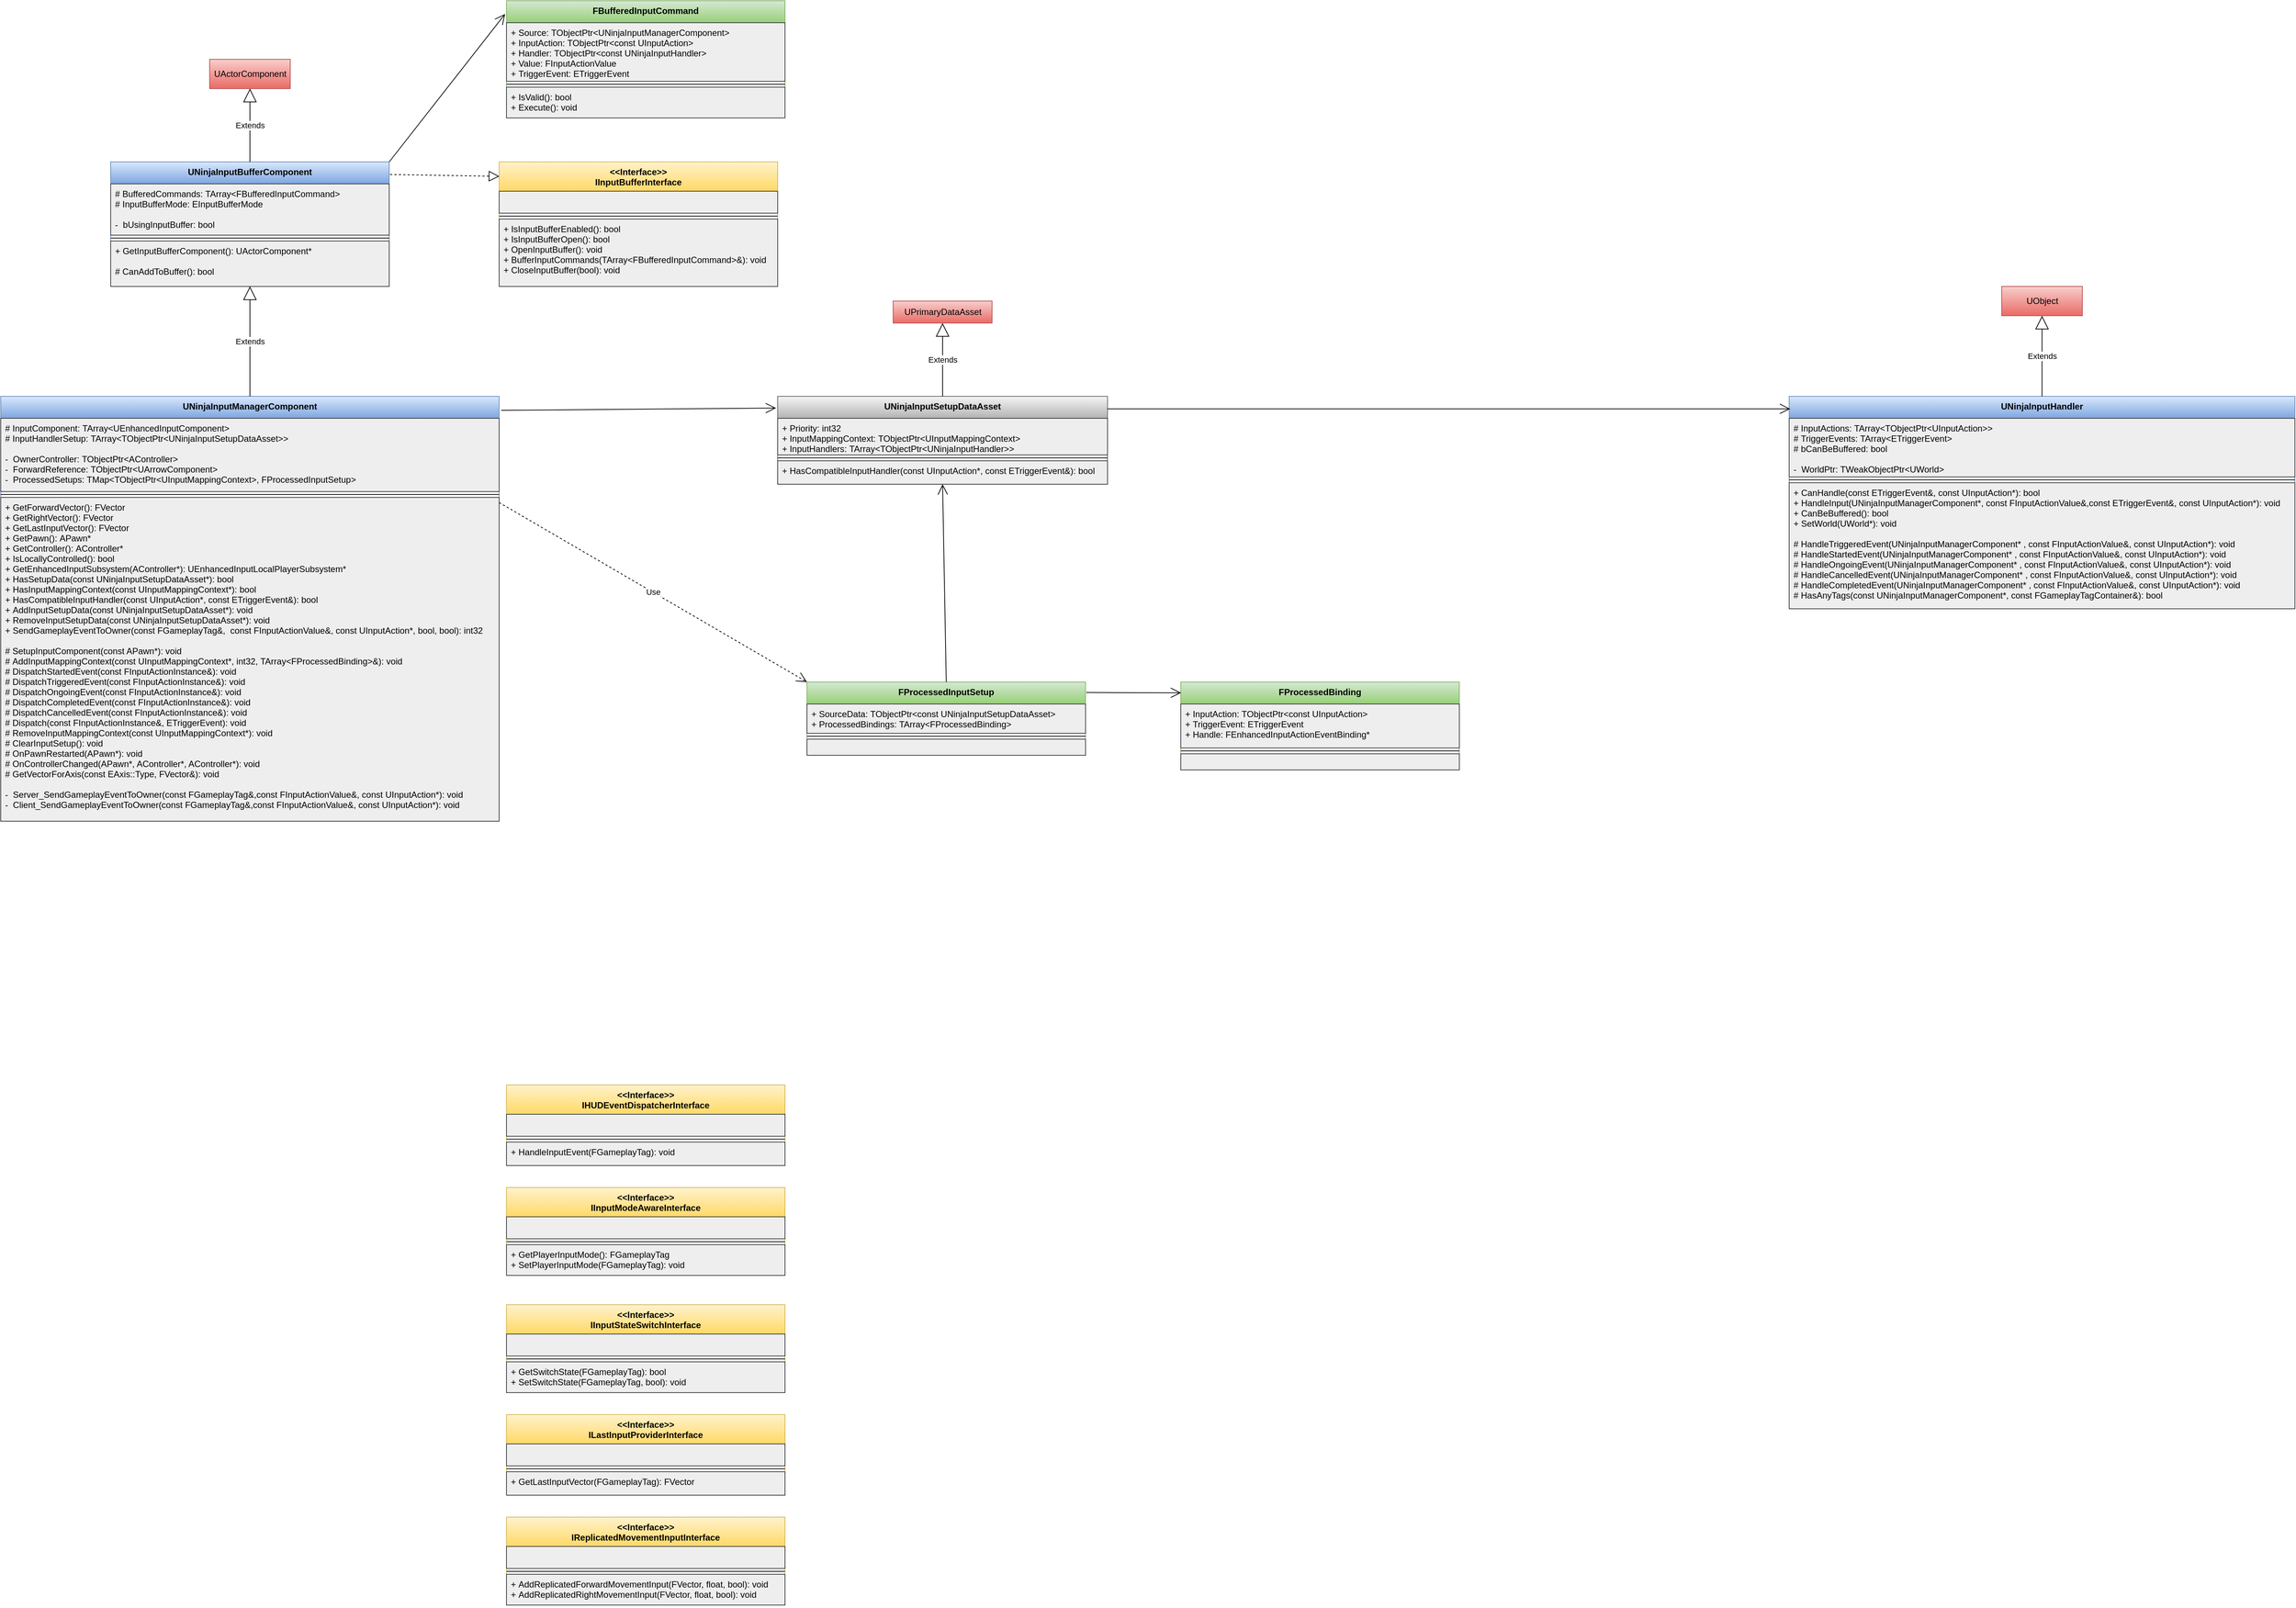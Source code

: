 <mxfile version="13.9.9" type="device"><diagram id="SGkdh66QLik4BL9ji5Sk" name="第 1 页"><mxGraphModel dx="886" dy="507" grid="1" gridSize="10" guides="1" tooltips="1" connect="1" arrows="1" fold="1" page="1" pageScale="1" pageWidth="827" pageHeight="1169" math="0" shadow="0"><root><mxCell id="0"/><mxCell id="1" parent="0"/><mxCell id="UU5S2JnX_ALUV_CysvJ4-1" value="UNinjaInputBufferComponent" style="swimlane;fontStyle=1;align=center;verticalAlign=top;childLayout=stackLayout;horizontal=1;startSize=30;horizontalStack=0;resizeParent=1;resizeParentMax=0;resizeLast=0;collapsible=1;marginBottom=0;gradientColor=#7ea6e0;fillColor=#dae8fc;strokeColor=#6c8ebf;" vertex="1" parent="1"><mxGeometry x="220" y="490" width="380" height="170" as="geometry"/></mxCell><mxCell id="UU5S2JnX_ALUV_CysvJ4-2" value="# BufferedCommands: TArray&lt;FBufferedInputCommand&gt;&#10;# InputBufferMode: EInputBufferMode&#10;&#10;-  bUsingInputBuffer: bool" style="text;align=left;verticalAlign=top;spacingLeft=4;spacingRight=4;overflow=hidden;rotatable=0;points=[[0,0.5],[1,0.5]];portConstraint=eastwest;fillColor=#eeeeee;strokeColor=#36393d;" vertex="1" parent="UU5S2JnX_ALUV_CysvJ4-1"><mxGeometry y="30" width="380" height="70" as="geometry"/></mxCell><mxCell id="UU5S2JnX_ALUV_CysvJ4-3" value="" style="line;strokeWidth=1;fillColor=none;align=left;verticalAlign=middle;spacingTop=-1;spacingLeft=3;spacingRight=3;rotatable=0;labelPosition=right;points=[];portConstraint=eastwest;" vertex="1" parent="UU5S2JnX_ALUV_CysvJ4-1"><mxGeometry y="100" width="380" height="8" as="geometry"/></mxCell><mxCell id="UU5S2JnX_ALUV_CysvJ4-4" value="+ GetInputBufferComponent(): UActorComponent*&#10;&#10;# CanAddToBuffer(): bool&#10;" style="text;strokeColor=#36393d;fillColor=#eeeeee;align=left;verticalAlign=top;spacingLeft=4;spacingRight=4;overflow=hidden;rotatable=0;points=[[0,0.5],[1,0.5]];portConstraint=eastwest;" vertex="1" parent="UU5S2JnX_ALUV_CysvJ4-1"><mxGeometry y="108" width="380" height="62" as="geometry"/></mxCell><mxCell id="UU5S2JnX_ALUV_CysvJ4-9" value="" style="endArrow=block;dashed=1;endFill=0;endSize=12;html=1;entryX=0.001;entryY=0.116;entryDx=0;entryDy=0;entryPerimeter=0;exitX=1.003;exitY=0.101;exitDx=0;exitDy=0;exitPerimeter=0;" edge="1" parent="1" source="UU5S2JnX_ALUV_CysvJ4-1" target="UU5S2JnX_ALUV_CysvJ4-51"><mxGeometry width="160" relative="1" as="geometry"><mxPoint x="480" y="670" as="sourcePoint"/><mxPoint x="699.24" y="508" as="targetPoint"/></mxGeometry></mxCell><mxCell id="UU5S2JnX_ALUV_CysvJ4-12" value="UActorComponent" style="html=1;gradientColor=#ea6b66;fillColor=#f8cecc;strokeColor=#b85450;" vertex="1" parent="1"><mxGeometry x="355" y="350" width="110" height="40" as="geometry"/></mxCell><mxCell id="UU5S2JnX_ALUV_CysvJ4-13" value="Extends" style="endArrow=block;endSize=16;endFill=0;html=1;entryX=0.5;entryY=1;entryDx=0;entryDy=0;exitX=0.5;exitY=0;exitDx=0;exitDy=0;" edge="1" parent="1" source="UU5S2JnX_ALUV_CysvJ4-1" target="UU5S2JnX_ALUV_CysvJ4-12"><mxGeometry width="160" relative="1" as="geometry"><mxPoint x="270" y="440" as="sourcePoint"/><mxPoint x="430" y="440" as="targetPoint"/></mxGeometry></mxCell><mxCell id="UU5S2JnX_ALUV_CysvJ4-15" value="UNinjaInputManagerComponent" style="swimlane;fontStyle=1;align=center;verticalAlign=top;childLayout=stackLayout;horizontal=1;startSize=30;horizontalStack=0;resizeParent=1;resizeParentMax=0;resizeLast=0;collapsible=1;marginBottom=0;gradientColor=#7ea6e0;fillColor=#dae8fc;strokeColor=#6c8ebf;" vertex="1" parent="1"><mxGeometry x="70" y="810" width="680" height="580" as="geometry"/></mxCell><mxCell id="UU5S2JnX_ALUV_CysvJ4-16" value="# InputComponent: TArray&lt;UEnhancedInputComponent&gt;&#10;# InputHandlerSetup: TArray&lt;TObjectPtr&lt;UNinjaInputSetupDataAsset&gt;&gt;&#10;&#10;-  OwnerController: TObjectPtr&lt;AController&gt;&#10;-  ForwardReference: TObjectPtr&lt;UArrowComponent&gt;&#10;-  ProcessedSetups: TMap&lt;TObjectPtr&lt;UInputMappingContext&gt;, FProcessedInputSetup&gt;" style="text;align=left;verticalAlign=top;spacingLeft=4;spacingRight=4;overflow=hidden;rotatable=0;points=[[0,0.5],[1,0.5]];portConstraint=eastwest;fillColor=#eeeeee;strokeColor=#36393d;" vertex="1" parent="UU5S2JnX_ALUV_CysvJ4-15"><mxGeometry y="30" width="680" height="100" as="geometry"/></mxCell><mxCell id="UU5S2JnX_ALUV_CysvJ4-17" value="" style="line;strokeWidth=1;fillColor=none;align=left;verticalAlign=middle;spacingTop=-1;spacingLeft=3;spacingRight=3;rotatable=0;labelPosition=right;points=[];portConstraint=eastwest;" vertex="1" parent="UU5S2JnX_ALUV_CysvJ4-15"><mxGeometry y="130" width="680" height="8" as="geometry"/></mxCell><mxCell id="UU5S2JnX_ALUV_CysvJ4-18" value="+ GetForwardVector(): FVector&#10;+ GetRightVector(): FVector&#10;+ GetLastInputVector(): FVector&#10;+ GetPawn(): APawn*&#10;+ GetController(): AController*&#10;+ IsLocallyControlled(): bool&#10;+ GetEnhancedInputSubsystem(AController*): UEnhancedInputLocalPlayerSubsystem*&#10;+ HasSetupData(const UNinjaInputSetupDataAsset*): bool&#10;+ HasInputMappingContext(const UInputMappingContext*): bool&#10;+ HasCompatibleInputHandler(const UInputAction*, const ETriggerEvent&amp;): bool&#10;+ AddInputSetupData(const UNinjaInputSetupDataAsset*): void&#10;+ RemoveInputSetupData(const UNinjaInputSetupDataAsset*): void&#10;+ SendGameplayEventToOwner(const FGameplayTag&amp;,  const FInputActionValue&amp;, const UInputAction*, bool, bool): int32&#10;&#10;# SetupInputComponent(const APawn*): void&#10;# AddInputMappingContext(const UInputMappingContext*, int32, TArray&lt;FProcessedBinding&gt;&amp;): void&#10;# DispatchStartedEvent(const FInputActionInstance&amp;): void&#10;# DispatchTriggeredEvent(const FInputActionInstance&amp;): void&#10;# DispatchOngoingEvent(const FInputActionInstance&amp;): void&#10;# DispatchCompletedEvent(const FInputActionInstance&amp;): void&#10;# DispatchCancelledEvent(const FInputActionInstance&amp;): void&#10;# Dispatch(const FInputActionInstance&amp;, ETriggerEvent): void&#10;# RemoveInputMappingContext(const UInputMappingContext*): void&#10;# ClearInputSetup(): void&#10;# OnPawnRestarted(APawn*): void&#10;# OnControllerChanged(APawn*, AController*, AController*): void&#10;# GetVectorForAxis(const EAxis::Type, FVector&amp;): void&#10;&#10;-  Server_SendGameplayEventToOwner(const FGameplayTag&amp;,const FInputActionValue&amp;, const UInputAction*): void&#10;-  Client_SendGameplayEventToOwner(const FGameplayTag&amp;,const FInputActionValue&amp;, const UInputAction*): void&#10;" style="text;strokeColor=#36393d;fillColor=#eeeeee;align=left;verticalAlign=top;spacingLeft=4;spacingRight=4;overflow=hidden;rotatable=0;points=[[0,0.5],[1,0.5]];portConstraint=eastwest;" vertex="1" parent="UU5S2JnX_ALUV_CysvJ4-15"><mxGeometry y="138" width="680" height="442" as="geometry"/></mxCell><mxCell id="UU5S2JnX_ALUV_CysvJ4-19" value="Extends" style="endArrow=block;endSize=16;endFill=0;html=1;entryX=0.5;entryY=1;entryDx=0;entryDy=0;exitX=0.5;exitY=0;exitDx=0;exitDy=0;" edge="1" parent="1" source="UU5S2JnX_ALUV_CysvJ4-15" target="UU5S2JnX_ALUV_CysvJ4-1"><mxGeometry width="160" relative="1" as="geometry"><mxPoint x="320" y="750" as="sourcePoint"/><mxPoint x="480" y="750" as="targetPoint"/></mxGeometry></mxCell><mxCell id="UU5S2JnX_ALUV_CysvJ4-20" value="UNinjaInputHandler" style="swimlane;fontStyle=1;align=center;verticalAlign=top;childLayout=stackLayout;horizontal=1;startSize=30;horizontalStack=0;resizeParent=1;resizeParentMax=0;resizeLast=0;collapsible=1;marginBottom=0;gradientColor=#7ea6e0;fillColor=#dae8fc;strokeColor=#6c8ebf;" vertex="1" parent="1"><mxGeometry x="2510" y="810" width="690" height="290" as="geometry"/></mxCell><mxCell id="UU5S2JnX_ALUV_CysvJ4-21" value="# InputActions: TArray&lt;TObjectPtr&lt;UInputAction&gt;&gt;&#10;# TriggerEvents: TArray&lt;ETriggerEvent&gt;&#10;# bCanBeBuffered: bool&#10;&#10;-  WorldPtr: TWeakObjectPtr&lt;UWorld&gt;" style="text;align=left;verticalAlign=top;spacingLeft=4;spacingRight=4;overflow=hidden;rotatable=0;points=[[0,0.5],[1,0.5]];portConstraint=eastwest;fillColor=#eeeeee;strokeColor=#36393d;" vertex="1" parent="UU5S2JnX_ALUV_CysvJ4-20"><mxGeometry y="30" width="690" height="80" as="geometry"/></mxCell><mxCell id="UU5S2JnX_ALUV_CysvJ4-22" value="" style="line;strokeWidth=1;fillColor=none;align=left;verticalAlign=middle;spacingTop=-1;spacingLeft=3;spacingRight=3;rotatable=0;labelPosition=right;points=[];portConstraint=eastwest;" vertex="1" parent="UU5S2JnX_ALUV_CysvJ4-20"><mxGeometry y="110" width="690" height="8" as="geometry"/></mxCell><mxCell id="UU5S2JnX_ALUV_CysvJ4-23" value="+ CanHandle(const ETriggerEvent&amp;, const UInputAction*): bool&#10;+ HandleInput(UNinjaInputManagerComponent*, const FInputActionValue&amp;,const ETriggerEvent&amp;, const UInputAction*): void&#10;+ CanBeBuffered(): bool&#10;+ SetWorld(UWorld*): void&#10;&#10;# HandleTriggeredEvent(UNinjaInputManagerComponent* , const FInputActionValue&amp;, const UInputAction*): void&#10;# HandleStartedEvent(UNinjaInputManagerComponent* , const FInputActionValue&amp;, const UInputAction*): void&#10;# HandleOngoingEvent(UNinjaInputManagerComponent* , const FInputActionValue&amp;, const UInputAction*): void&#10;# HandleCancelledEvent(UNinjaInputManagerComponent* , const FInputActionValue&amp;, const UInputAction*): void&#10;# HandleCompletedEvent(UNinjaInputManagerComponent* , const FInputActionValue&amp;, const UInputAction*): void&#10;# HasAnyTags(const UNinjaInputManagerComponent*, const FGameplayTagContainer&amp;): bool" style="text;strokeColor=#36393d;fillColor=#eeeeee;align=left;verticalAlign=top;spacingLeft=4;spacingRight=4;overflow=hidden;rotatable=0;points=[[0,0.5],[1,0.5]];portConstraint=eastwest;" vertex="1" parent="UU5S2JnX_ALUV_CysvJ4-20"><mxGeometry y="118" width="690" height="172" as="geometry"/></mxCell><mxCell id="UU5S2JnX_ALUV_CysvJ4-24" value="UObject" style="html=1;gradientColor=#ea6b66;fillColor=#f8cecc;strokeColor=#b85450;" vertex="1" parent="1"><mxGeometry x="2800" y="660" width="110" height="40" as="geometry"/></mxCell><mxCell id="UU5S2JnX_ALUV_CysvJ4-25" value="Extends" style="endArrow=block;endSize=16;endFill=0;html=1;entryX=0.5;entryY=1;entryDx=0;entryDy=0;exitX=0.5;exitY=0;exitDx=0;exitDy=0;" edge="1" parent="1" source="UU5S2JnX_ALUV_CysvJ4-20" target="UU5S2JnX_ALUV_CysvJ4-24"><mxGeometry width="160" relative="1" as="geometry"><mxPoint x="2765" y="750" as="sourcePoint"/><mxPoint x="2925" y="750" as="targetPoint"/></mxGeometry></mxCell><mxCell id="UU5S2JnX_ALUV_CysvJ4-26" value="FBufferedInputCommand" style="swimlane;fontStyle=1;align=center;verticalAlign=top;childLayout=stackLayout;horizontal=1;startSize=30;horizontalStack=0;resizeParent=1;resizeParentMax=0;resizeLast=0;collapsible=1;marginBottom=0;gradientColor=#97d077;fillColor=#d5e8d4;strokeColor=#82b366;" vertex="1" parent="1"><mxGeometry x="760" y="270" width="380" height="160" as="geometry"/></mxCell><mxCell id="UU5S2JnX_ALUV_CysvJ4-27" value="+ Source: TObjectPtr&lt;UNinjaInputManagerComponent&gt;&#10;+ InputAction: TObjectPtr&lt;const UInputAction&gt;&#10;+ Handler: TObjectPtr&lt;const UNinjaInputHandler&gt;&#10;+ Value: FInputActionValue&#10;+ TriggerEvent: ETriggerEvent" style="text;align=left;verticalAlign=top;spacingLeft=4;spacingRight=4;overflow=hidden;rotatable=0;points=[[0,0.5],[1,0.5]];portConstraint=eastwest;fillColor=#eeeeee;strokeColor=#36393d;" vertex="1" parent="UU5S2JnX_ALUV_CysvJ4-26"><mxGeometry y="30" width="380" height="80" as="geometry"/></mxCell><mxCell id="UU5S2JnX_ALUV_CysvJ4-28" value="" style="line;strokeWidth=1;fillColor=none;align=left;verticalAlign=middle;spacingTop=-1;spacingLeft=3;spacingRight=3;rotatable=0;labelPosition=right;points=[];portConstraint=eastwest;" vertex="1" parent="UU5S2JnX_ALUV_CysvJ4-26"><mxGeometry y="110" width="380" height="8" as="geometry"/></mxCell><mxCell id="UU5S2JnX_ALUV_CysvJ4-29" value="+ IsValid(): bool&#10;+ Execute(): void" style="text;strokeColor=#36393d;fillColor=#eeeeee;align=left;verticalAlign=top;spacingLeft=4;spacingRight=4;overflow=hidden;rotatable=0;points=[[0,0.5],[1,0.5]];portConstraint=eastwest;" vertex="1" parent="UU5S2JnX_ALUV_CysvJ4-26"><mxGeometry y="118" width="380" height="42" as="geometry"/></mxCell><mxCell id="UU5S2JnX_ALUV_CysvJ4-30" value="FProcessedBinding" style="swimlane;fontStyle=1;align=center;verticalAlign=top;childLayout=stackLayout;horizontal=1;startSize=30;horizontalStack=0;resizeParent=1;resizeParentMax=0;resizeLast=0;collapsible=1;marginBottom=0;gradientColor=#97d077;fillColor=#d5e8d4;strokeColor=#82b366;" vertex="1" parent="1"><mxGeometry x="1680" y="1200" width="380" height="120" as="geometry"/></mxCell><mxCell id="UU5S2JnX_ALUV_CysvJ4-31" value="+ InputAction: TObjectPtr&lt;const UInputAction&gt;&#10;+ TriggerEvent: ETriggerEvent&#10;+ Handle: FEnhancedInputActionEventBinding*" style="text;align=left;verticalAlign=top;spacingLeft=4;spacingRight=4;overflow=hidden;rotatable=0;points=[[0,0.5],[1,0.5]];portConstraint=eastwest;fillColor=#eeeeee;strokeColor=#36393d;" vertex="1" parent="UU5S2JnX_ALUV_CysvJ4-30"><mxGeometry y="30" width="380" height="60" as="geometry"/></mxCell><mxCell id="UU5S2JnX_ALUV_CysvJ4-32" value="" style="line;strokeWidth=1;fillColor=none;align=left;verticalAlign=middle;spacingTop=-1;spacingLeft=3;spacingRight=3;rotatable=0;labelPosition=right;points=[];portConstraint=eastwest;" vertex="1" parent="UU5S2JnX_ALUV_CysvJ4-30"><mxGeometry y="90" width="380" height="8" as="geometry"/></mxCell><mxCell id="UU5S2JnX_ALUV_CysvJ4-33" value="" style="text;strokeColor=#36393d;fillColor=#eeeeee;align=left;verticalAlign=top;spacingLeft=4;spacingRight=4;overflow=hidden;rotatable=0;points=[[0,0.5],[1,0.5]];portConstraint=eastwest;" vertex="1" parent="UU5S2JnX_ALUV_CysvJ4-30"><mxGeometry y="98" width="380" height="22" as="geometry"/></mxCell><mxCell id="UU5S2JnX_ALUV_CysvJ4-34" value="FProcessedInputSetup" style="swimlane;fontStyle=1;align=center;verticalAlign=top;childLayout=stackLayout;horizontal=1;startSize=30;horizontalStack=0;resizeParent=1;resizeParentMax=0;resizeLast=0;collapsible=1;marginBottom=0;gradientColor=#97d077;fillColor=#d5e8d4;strokeColor=#82b366;" vertex="1" parent="1"><mxGeometry x="1170" y="1200" width="380" height="100" as="geometry"/></mxCell><mxCell id="UU5S2JnX_ALUV_CysvJ4-35" value="+ SourceData: TObjectPtr&lt;const UNinjaInputSetupDataAsset&gt;&#10;+ ProcessedBindings: TArray&lt;FProcessedBinding&gt;" style="text;align=left;verticalAlign=top;spacingLeft=4;spacingRight=4;overflow=hidden;rotatable=0;points=[[0,0.5],[1,0.5]];portConstraint=eastwest;fillColor=#eeeeee;strokeColor=#36393d;" vertex="1" parent="UU5S2JnX_ALUV_CysvJ4-34"><mxGeometry y="30" width="380" height="40" as="geometry"/></mxCell><mxCell id="UU5S2JnX_ALUV_CysvJ4-36" value="" style="line;strokeWidth=1;fillColor=none;align=left;verticalAlign=middle;spacingTop=-1;spacingLeft=3;spacingRight=3;rotatable=0;labelPosition=right;points=[];portConstraint=eastwest;" vertex="1" parent="UU5S2JnX_ALUV_CysvJ4-34"><mxGeometry y="70" width="380" height="8" as="geometry"/></mxCell><mxCell id="UU5S2JnX_ALUV_CysvJ4-37" value="" style="text;strokeColor=#36393d;fillColor=#eeeeee;align=left;verticalAlign=top;spacingLeft=4;spacingRight=4;overflow=hidden;rotatable=0;points=[[0,0.5],[1,0.5]];portConstraint=eastwest;" vertex="1" parent="UU5S2JnX_ALUV_CysvJ4-34"><mxGeometry y="78" width="380" height="22" as="geometry"/></mxCell><mxCell id="UU5S2JnX_ALUV_CysvJ4-38" value="UNinjaInputSetupDataAsset" style="swimlane;fontStyle=1;align=center;verticalAlign=top;childLayout=stackLayout;horizontal=1;startSize=30;horizontalStack=0;resizeParent=1;resizeParentMax=0;resizeLast=0;collapsible=1;marginBottom=0;gradientColor=#b3b3b3;fillColor=#f5f5f5;strokeColor=#666666;" vertex="1" parent="1"><mxGeometry x="1130" y="810" width="450" height="120" as="geometry"/></mxCell><mxCell id="UU5S2JnX_ALUV_CysvJ4-39" value="+ Priority: int32&#10;+ InputMappingContext: TObjectPtr&lt;UInputMappingContext&gt;&#10;+ InputHandlers: TArray&lt;TObjectPtr&lt;UNinjaInputHandler&gt;&gt;" style="text;align=left;verticalAlign=top;spacingLeft=4;spacingRight=4;overflow=hidden;rotatable=0;points=[[0,0.5],[1,0.5]];portConstraint=eastwest;fillColor=#eeeeee;strokeColor=#36393d;" vertex="1" parent="UU5S2JnX_ALUV_CysvJ4-38"><mxGeometry y="30" width="450" height="50" as="geometry"/></mxCell><mxCell id="UU5S2JnX_ALUV_CysvJ4-40" value="" style="line;strokeWidth=1;fillColor=none;align=left;verticalAlign=middle;spacingTop=-1;spacingLeft=3;spacingRight=3;rotatable=0;labelPosition=right;points=[];portConstraint=eastwest;" vertex="1" parent="UU5S2JnX_ALUV_CysvJ4-38"><mxGeometry y="80" width="450" height="8" as="geometry"/></mxCell><mxCell id="UU5S2JnX_ALUV_CysvJ4-41" value="+ HasCompatibleInputHandler(const UInputAction*, const ETriggerEvent&amp;): bool" style="text;strokeColor=#36393d;fillColor=#eeeeee;align=left;verticalAlign=top;spacingLeft=4;spacingRight=4;overflow=hidden;rotatable=0;points=[[0,0.5],[1,0.5]];portConstraint=eastwest;" vertex="1" parent="UU5S2JnX_ALUV_CysvJ4-38"><mxGeometry y="88" width="450" height="32" as="geometry"/></mxCell><mxCell id="UU5S2JnX_ALUV_CysvJ4-42" value="UPrimaryDataAsset" style="html=1;gradientColor=#ea6b66;fillColor=#f8cecc;strokeColor=#b85450;" vertex="1" parent="1"><mxGeometry x="1287.5" y="680" width="135" height="30" as="geometry"/></mxCell><mxCell id="UU5S2JnX_ALUV_CysvJ4-44" value="Extends" style="endArrow=block;endSize=16;endFill=0;html=1;entryX=0.5;entryY=1;entryDx=0;entryDy=0;exitX=0.5;exitY=0;exitDx=0;exitDy=0;" edge="1" parent="1" source="UU5S2JnX_ALUV_CysvJ4-38" target="UU5S2JnX_ALUV_CysvJ4-42"><mxGeometry width="160" relative="1" as="geometry"><mxPoint x="1250" y="755" as="sourcePoint"/><mxPoint x="1410" y="755" as="targetPoint"/></mxGeometry></mxCell><mxCell id="UU5S2JnX_ALUV_CysvJ4-45" value="" style="endArrow=open;endFill=1;endSize=12;html=1;exitX=1.004;exitY=0.033;exitDx=0;exitDy=0;exitPerimeter=0;entryX=-0.005;entryY=0.133;entryDx=0;entryDy=0;entryPerimeter=0;" edge="1" parent="1" source="UU5S2JnX_ALUV_CysvJ4-15" target="UU5S2JnX_ALUV_CysvJ4-38"><mxGeometry width="160" relative="1" as="geometry"><mxPoint x="880" y="870" as="sourcePoint"/><mxPoint x="1040" y="870" as="targetPoint"/></mxGeometry></mxCell><mxCell id="UU5S2JnX_ALUV_CysvJ4-46" value="" style="endArrow=open;endFill=1;endSize=12;html=1;exitX=1;exitY=0.143;exitDx=0;exitDy=0;exitPerimeter=0;entryX=0.002;entryY=0.059;entryDx=0;entryDy=0;entryPerimeter=0;" edge="1" parent="1" source="UU5S2JnX_ALUV_CysvJ4-38" target="UU5S2JnX_ALUV_CysvJ4-20"><mxGeometry width="160" relative="1" as="geometry"><mxPoint x="1940" y="770" as="sourcePoint"/><mxPoint x="2100" y="770" as="targetPoint"/></mxGeometry></mxCell><mxCell id="UU5S2JnX_ALUV_CysvJ4-47" value="Use" style="endArrow=open;endSize=12;dashed=1;html=1;exitX=1;exitY=0.25;exitDx=0;exitDy=0;entryX=0;entryY=0;entryDx=0;entryDy=0;" edge="1" parent="1" source="UU5S2JnX_ALUV_CysvJ4-15" target="UU5S2JnX_ALUV_CysvJ4-34"><mxGeometry width="160" relative="1" as="geometry"><mxPoint x="850" y="1050" as="sourcePoint"/><mxPoint x="1010" y="1050" as="targetPoint"/></mxGeometry></mxCell><mxCell id="UU5S2JnX_ALUV_CysvJ4-48" value="" style="endArrow=open;endFill=1;endSize=12;html=1;exitX=1.003;exitY=0.143;exitDx=0;exitDy=0;exitPerimeter=0;entryX=0.001;entryY=0.123;entryDx=0;entryDy=0;entryPerimeter=0;" edge="1" parent="1" source="UU5S2JnX_ALUV_CysvJ4-34" target="UU5S2JnX_ALUV_CysvJ4-30"><mxGeometry width="160" relative="1" as="geometry"><mxPoint x="1500" y="1130" as="sourcePoint"/><mxPoint x="1660" y="1130" as="targetPoint"/></mxGeometry></mxCell><mxCell id="UU5S2JnX_ALUV_CysvJ4-49" value="" style="endArrow=open;endFill=1;endSize=12;html=1;exitX=1;exitY=0;exitDx=0;exitDy=0;entryX=-0.005;entryY=0.113;entryDx=0;entryDy=0;entryPerimeter=0;" edge="1" parent="1" source="UU5S2JnX_ALUV_CysvJ4-1" target="UU5S2JnX_ALUV_CysvJ4-26"><mxGeometry width="160" relative="1" as="geometry"><mxPoint x="660" y="370" as="sourcePoint"/><mxPoint x="1120" y="270" as="targetPoint"/></mxGeometry></mxCell><mxCell id="UU5S2JnX_ALUV_CysvJ4-50" value="" style="endArrow=open;endFill=1;endSize=12;html=1;exitX=0.5;exitY=0;exitDx=0;exitDy=0;entryX=0.5;entryY=1;entryDx=0;entryDy=0;" edge="1" parent="1" source="UU5S2JnX_ALUV_CysvJ4-34" target="UU5S2JnX_ALUV_CysvJ4-38"><mxGeometry width="160" relative="1" as="geometry"><mxPoint x="1300" y="1140" as="sourcePoint"/><mxPoint x="1460" y="1140" as="targetPoint"/></mxGeometry></mxCell><mxCell id="UU5S2JnX_ALUV_CysvJ4-51" value="&lt;&lt;Interface&gt;&gt;&#10;IInputBufferInterface" style="swimlane;fontStyle=1;align=center;verticalAlign=top;childLayout=stackLayout;horizontal=1;startSize=40;horizontalStack=0;resizeParent=1;resizeParentMax=0;resizeLast=0;collapsible=1;marginBottom=0;gradientColor=#ffd966;fillColor=#fff2cc;strokeColor=#d6b656;" vertex="1" parent="1"><mxGeometry x="750" y="490" width="380" height="170" as="geometry"/></mxCell><mxCell id="UU5S2JnX_ALUV_CysvJ4-52" value="" style="text;align=left;verticalAlign=top;spacingLeft=4;spacingRight=4;overflow=hidden;rotatable=0;points=[[0,0.5],[1,0.5]];portConstraint=eastwest;fillColor=#eeeeee;strokeColor=#36393d;" vertex="1" parent="UU5S2JnX_ALUV_CysvJ4-51"><mxGeometry y="40" width="380" height="30" as="geometry"/></mxCell><mxCell id="UU5S2JnX_ALUV_CysvJ4-53" value="" style="line;strokeWidth=1;fillColor=none;align=left;verticalAlign=middle;spacingTop=-1;spacingLeft=3;spacingRight=3;rotatable=0;labelPosition=right;points=[];portConstraint=eastwest;" vertex="1" parent="UU5S2JnX_ALUV_CysvJ4-51"><mxGeometry y="70" width="380" height="8" as="geometry"/></mxCell><mxCell id="UU5S2JnX_ALUV_CysvJ4-54" value="+ IsInputBufferEnabled(): bool&#10;+ IsInputBufferOpen(): bool&#10;+ OpenInputBuffer(): void&#10;+ BufferInputCommands(TArray&lt;FBufferedInputCommand&gt;&amp;): void&#10;+ CloseInputBuffer(bool): void" style="text;strokeColor=#36393d;fillColor=#eeeeee;align=left;verticalAlign=top;spacingLeft=4;spacingRight=4;overflow=hidden;rotatable=0;points=[[0,0.5],[1,0.5]];portConstraint=eastwest;" vertex="1" parent="UU5S2JnX_ALUV_CysvJ4-51"><mxGeometry y="78" width="380" height="92" as="geometry"/></mxCell><mxCell id="UU5S2JnX_ALUV_CysvJ4-55" value="&lt;&lt;Interface&gt;&gt;&#10;IHUDEventDispatcherInterface" style="swimlane;fontStyle=1;align=center;verticalAlign=top;childLayout=stackLayout;horizontal=1;startSize=40;horizontalStack=0;resizeParent=1;resizeParentMax=0;resizeLast=0;collapsible=1;marginBottom=0;gradientColor=#ffd966;fillColor=#fff2cc;strokeColor=#d6b656;" vertex="1" parent="1"><mxGeometry x="760" y="1750" width="380" height="110" as="geometry"/></mxCell><mxCell id="UU5S2JnX_ALUV_CysvJ4-56" value="" style="text;align=left;verticalAlign=top;spacingLeft=4;spacingRight=4;overflow=hidden;rotatable=0;points=[[0,0.5],[1,0.5]];portConstraint=eastwest;fillColor=#eeeeee;strokeColor=#36393d;" vertex="1" parent="UU5S2JnX_ALUV_CysvJ4-55"><mxGeometry y="40" width="380" height="30" as="geometry"/></mxCell><mxCell id="UU5S2JnX_ALUV_CysvJ4-57" value="" style="line;strokeWidth=1;fillColor=none;align=left;verticalAlign=middle;spacingTop=-1;spacingLeft=3;spacingRight=3;rotatable=0;labelPosition=right;points=[];portConstraint=eastwest;" vertex="1" parent="UU5S2JnX_ALUV_CysvJ4-55"><mxGeometry y="70" width="380" height="8" as="geometry"/></mxCell><mxCell id="UU5S2JnX_ALUV_CysvJ4-58" value="+ HandleInputEvent(FGameplayTag): void&#10;" style="text;strokeColor=#36393d;fillColor=#eeeeee;align=left;verticalAlign=top;spacingLeft=4;spacingRight=4;overflow=hidden;rotatable=0;points=[[0,0.5],[1,0.5]];portConstraint=eastwest;" vertex="1" parent="UU5S2JnX_ALUV_CysvJ4-55"><mxGeometry y="78" width="380" height="32" as="geometry"/></mxCell><mxCell id="UU5S2JnX_ALUV_CysvJ4-59" value="&lt;&lt;Interface&gt;&gt;&#10;IInputModeAwareInterface" style="swimlane;fontStyle=1;align=center;verticalAlign=top;childLayout=stackLayout;horizontal=1;startSize=40;horizontalStack=0;resizeParent=1;resizeParentMax=0;resizeLast=0;collapsible=1;marginBottom=0;gradientColor=#ffd966;fillColor=#fff2cc;strokeColor=#d6b656;" vertex="1" parent="1"><mxGeometry x="760" y="1890" width="380" height="120" as="geometry"/></mxCell><mxCell id="UU5S2JnX_ALUV_CysvJ4-60" value="" style="text;align=left;verticalAlign=top;spacingLeft=4;spacingRight=4;overflow=hidden;rotatable=0;points=[[0,0.5],[1,0.5]];portConstraint=eastwest;fillColor=#eeeeee;strokeColor=#36393d;" vertex="1" parent="UU5S2JnX_ALUV_CysvJ4-59"><mxGeometry y="40" width="380" height="30" as="geometry"/></mxCell><mxCell id="UU5S2JnX_ALUV_CysvJ4-61" value="" style="line;strokeWidth=1;fillColor=none;align=left;verticalAlign=middle;spacingTop=-1;spacingLeft=3;spacingRight=3;rotatable=0;labelPosition=right;points=[];portConstraint=eastwest;" vertex="1" parent="UU5S2JnX_ALUV_CysvJ4-59"><mxGeometry y="70" width="380" height="8" as="geometry"/></mxCell><mxCell id="UU5S2JnX_ALUV_CysvJ4-62" value="+ GetPlayerInputMode(): FGameplayTag&#10;+ SetPlayerInputMode(FGameplayTag): void" style="text;strokeColor=#36393d;fillColor=#eeeeee;align=left;verticalAlign=top;spacingLeft=4;spacingRight=4;overflow=hidden;rotatable=0;points=[[0,0.5],[1,0.5]];portConstraint=eastwest;" vertex="1" parent="UU5S2JnX_ALUV_CysvJ4-59"><mxGeometry y="78" width="380" height="42" as="geometry"/></mxCell><mxCell id="UU5S2JnX_ALUV_CysvJ4-63" value="&lt;&lt;Interface&gt;&gt;&#10;IInputStateSwitchInterface" style="swimlane;fontStyle=1;align=center;verticalAlign=top;childLayout=stackLayout;horizontal=1;startSize=40;horizontalStack=0;resizeParent=1;resizeParentMax=0;resizeLast=0;collapsible=1;marginBottom=0;gradientColor=#ffd966;fillColor=#fff2cc;strokeColor=#d6b656;" vertex="1" parent="1"><mxGeometry x="760" y="2050" width="380" height="120" as="geometry"/></mxCell><mxCell id="UU5S2JnX_ALUV_CysvJ4-64" value="" style="text;align=left;verticalAlign=top;spacingLeft=4;spacingRight=4;overflow=hidden;rotatable=0;points=[[0,0.5],[1,0.5]];portConstraint=eastwest;fillColor=#eeeeee;strokeColor=#36393d;" vertex="1" parent="UU5S2JnX_ALUV_CysvJ4-63"><mxGeometry y="40" width="380" height="30" as="geometry"/></mxCell><mxCell id="UU5S2JnX_ALUV_CysvJ4-65" value="" style="line;strokeWidth=1;fillColor=none;align=left;verticalAlign=middle;spacingTop=-1;spacingLeft=3;spacingRight=3;rotatable=0;labelPosition=right;points=[];portConstraint=eastwest;" vertex="1" parent="UU5S2JnX_ALUV_CysvJ4-63"><mxGeometry y="70" width="380" height="8" as="geometry"/></mxCell><mxCell id="UU5S2JnX_ALUV_CysvJ4-66" value="+ GetSwitchState(FGameplayTag): bool&#10;+ SetSwitchState(FGameplayTag, bool): void" style="text;strokeColor=#36393d;fillColor=#eeeeee;align=left;verticalAlign=top;spacingLeft=4;spacingRight=4;overflow=hidden;rotatable=0;points=[[0,0.5],[1,0.5]];portConstraint=eastwest;" vertex="1" parent="UU5S2JnX_ALUV_CysvJ4-63"><mxGeometry y="78" width="380" height="42" as="geometry"/></mxCell><mxCell id="UU5S2JnX_ALUV_CysvJ4-67" value="&lt;&lt;Interface&gt;&gt;&#10;ILastInputProviderInterface" style="swimlane;fontStyle=1;align=center;verticalAlign=top;childLayout=stackLayout;horizontal=1;startSize=40;horizontalStack=0;resizeParent=1;resizeParentMax=0;resizeLast=0;collapsible=1;marginBottom=0;gradientColor=#ffd966;fillColor=#fff2cc;strokeColor=#d6b656;" vertex="1" parent="1"><mxGeometry x="760" y="2200" width="380" height="110" as="geometry"/></mxCell><mxCell id="UU5S2JnX_ALUV_CysvJ4-68" value="" style="text;align=left;verticalAlign=top;spacingLeft=4;spacingRight=4;overflow=hidden;rotatable=0;points=[[0,0.5],[1,0.5]];portConstraint=eastwest;fillColor=#eeeeee;strokeColor=#36393d;" vertex="1" parent="UU5S2JnX_ALUV_CysvJ4-67"><mxGeometry y="40" width="380" height="30" as="geometry"/></mxCell><mxCell id="UU5S2JnX_ALUV_CysvJ4-69" value="" style="line;strokeWidth=1;fillColor=none;align=left;verticalAlign=middle;spacingTop=-1;spacingLeft=3;spacingRight=3;rotatable=0;labelPosition=right;points=[];portConstraint=eastwest;" vertex="1" parent="UU5S2JnX_ALUV_CysvJ4-67"><mxGeometry y="70" width="380" height="8" as="geometry"/></mxCell><mxCell id="UU5S2JnX_ALUV_CysvJ4-70" value="+ GetLastInputVector(FGameplayTag): FVector" style="text;strokeColor=#36393d;fillColor=#eeeeee;align=left;verticalAlign=top;spacingLeft=4;spacingRight=4;overflow=hidden;rotatable=0;points=[[0,0.5],[1,0.5]];portConstraint=eastwest;" vertex="1" parent="UU5S2JnX_ALUV_CysvJ4-67"><mxGeometry y="78" width="380" height="32" as="geometry"/></mxCell><mxCell id="UU5S2JnX_ALUV_CysvJ4-71" value="&lt;&lt;Interface&gt;&gt;&#10;IReplicatedMovementInputInterface" style="swimlane;fontStyle=1;align=center;verticalAlign=top;childLayout=stackLayout;horizontal=1;startSize=40;horizontalStack=0;resizeParent=1;resizeParentMax=0;resizeLast=0;collapsible=1;marginBottom=0;gradientColor=#ffd966;fillColor=#fff2cc;strokeColor=#d6b656;" vertex="1" parent="1"><mxGeometry x="760" y="2340" width="380" height="120" as="geometry"/></mxCell><mxCell id="UU5S2JnX_ALUV_CysvJ4-72" value="" style="text;align=left;verticalAlign=top;spacingLeft=4;spacingRight=4;overflow=hidden;rotatable=0;points=[[0,0.5],[1,0.5]];portConstraint=eastwest;fillColor=#eeeeee;strokeColor=#36393d;" vertex="1" parent="UU5S2JnX_ALUV_CysvJ4-71"><mxGeometry y="40" width="380" height="30" as="geometry"/></mxCell><mxCell id="UU5S2JnX_ALUV_CysvJ4-73" value="" style="line;strokeWidth=1;fillColor=none;align=left;verticalAlign=middle;spacingTop=-1;spacingLeft=3;spacingRight=3;rotatable=0;labelPosition=right;points=[];portConstraint=eastwest;" vertex="1" parent="UU5S2JnX_ALUV_CysvJ4-71"><mxGeometry y="70" width="380" height="8" as="geometry"/></mxCell><mxCell id="UU5S2JnX_ALUV_CysvJ4-74" value="+ AddReplicatedForwardMovementInput(FVector, float, bool): void&#10;+ AddReplicatedRightMovementInput(FVector, float, bool): void" style="text;strokeColor=#36393d;fillColor=#eeeeee;align=left;verticalAlign=top;spacingLeft=4;spacingRight=4;overflow=hidden;rotatable=0;points=[[0,0.5],[1,0.5]];portConstraint=eastwest;" vertex="1" parent="UU5S2JnX_ALUV_CysvJ4-71"><mxGeometry y="78" width="380" height="42" as="geometry"/></mxCell></root></mxGraphModel></diagram></mxfile>